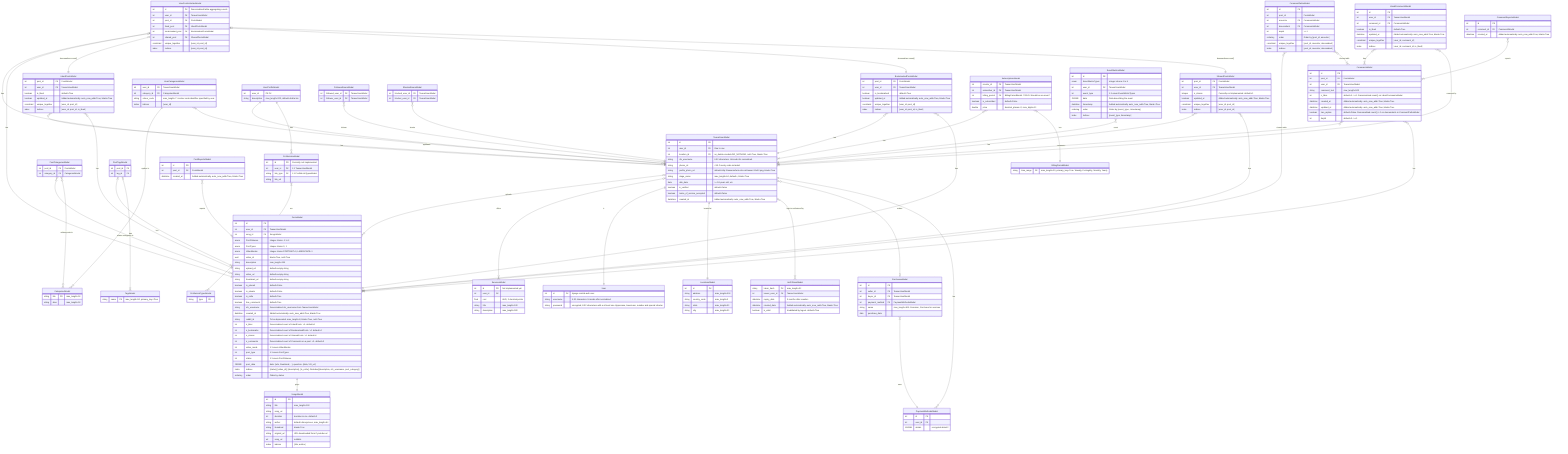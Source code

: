 erDiagram
        TeaserUserModel |o--o{ PostsModel : uploads
        TeaserUserModel |o--o{ ServicesModel : offers
        PostsModel ||--|| SongsModel : plays
        TeaserUserModel ||--|| User : is
        TeaserUserModel ||--|| LocationsModel : "located at"
        TeaserUserModel |o--o{ AuthTokenModel : "login is authorized by"
        User   {
            int id PK "django.contrib.auth user"
            string username  "6-32 characters. Unicode nfkc normalized."
            string password "encrypted, 8-32 characters with a at least one Uppercase, lowercase, number and special chacter"
        }
        TeaserUserModel {
            int id PK
            int user_id FK "One to one"
            int location_id FK "on_delete=models.DO_NOTHING, null=True, blank=True"
            string nfc_username "6-32 characters. Unicode nfc normalized."
            string phone_str "+XX Country code included."
            string profile_photo_url "default=http://teasernsfw.b-cdn.net/teaser-32x32.png, blank=True"
            string stage_name "max_length=64, default=, blank=True"
            date dob_date ">= 18 years old, utc"
            boolean is_verified "default=False"
            boolean terms_of_service_accepted "default=False"
            datetime created_at "Added automatically. auto_now_add=True, blank=True"
        }
        LocationsModel  {
            int id PK
            string address "max_length=300"
            string country_code "max_length=3"
            string state "max_length=30"
            string city "max_length=30"
        }
        AuthTokenModel  {
            string token_hash PK "max_length=32"
            int teaser_user_id FK "TeaserUserModel"
            datetime expiry_date "3 months after creation"
            datetime created_date "Added automatically. auto_now_add=True, blank=True"
            boolean is_valid "Invalidated by logout. default=True"
        }

        PostsModel {
            int id PK
            int user_id FK "TeaserUserModel"
            int song_id FK "SongsModel"

            enum PostStatuses "integer choice -1 to 8"
            enum PostTypes "integer choice 0, 1"
            enum VideoModes "integer choice PORTRAIT=0, LANDSCAPE=1"

            uuid video_id "blank=True, null=True"
            string description "max_length=200"
            string upload_url "default=empty string"
            string video_url "default=empty string"
            string thumbnail_url "default=empty string"

            boolean is_pinned "default=False"
            boolean is_private "default=False"
            boolean is_nsfw "default=True"
            boolean has_comments "default=True"
            string nfc_username "Denormalized nfc_username from TeaserUserModel"

            datetime created_at "Added automatically. auto_now_add=True, blank=True"
            string reddit_id "To be deprecated. max_length=8, blank=True, null=True"
            int n_likes "Denormalized count of LikedPosts. >0. default=0"
            int n_bookmarks "Denormalized count of BookmarkedPosts. >0. default=0"
            int n_shares "Denormalized count of SharedPosts. >0. default=0"
            int n_comments "Denormalized count of Comments on a post. >0. default=0"

            int video_mode "1:1 enum VideoModes"
            int post_type "1:1 enum PostTypes"
            int status "1:1 enum PostStatuses"

            JSONB post_data "data: {urls, thumbnail, ..}, question: {data, VO_url}"
            index indices "[status], [video_id], [description], [is_nsfw], GinIndex([description, nfc_username, post_category])"
            ordering order "Order by status"
        }

        PostCategoriesModel }o--o{ PostsModel : "relates categories to"
        PostCategoriesModel }o--o{ CategoriesModel : "relates posts to"
        PostCategoriesModel {
            int post_id FK "PostsModel"
            int category_id FK "CategoriesModel"
        }
        SongsModel   {
            int id PK
            string title "max_length=100"
            string song_url
            int duration "duration in ms. default=0"
            string author "default=Anonymous, max_length=64"
            string thumbnail "blank=True"
            string original_url "URL downloaded from if youtube url"
            url song_url "nullable"
            index indices "[title, author]"
        }
        ServicesModel  {
            int id PK "Not implemented yet."
            int user_id FK
            float cost "AUD, 2 decimal points"
            string title "max_length=100"
            string description "max_length=500"
        }

        LikedPostsModel }o--|| TeaserUserModel : has
        LikedPostsModel }o--|| PostsModel : has
        LikedPostsModel  {
            int post_id FK "PostsModel"
            int user_id FK "TeaserUserModel"
            boolean is_liked "default=True"
            boolean updated_at "Added automatically. auto_now_add=True, blank=True"
            constraint unique_together "[user_id, post_id]"
            index indices "[user_id, post_id, is_liked]"
        }

        BookmarkedPostsModel }o--|| TeaserUserModel : has
        BookmarkedPostsModel }o--|| PostsModel : has
        BookmarkedPostsModel {
            int post_id FK "PostsModel"
            int user_id FK "TeaserUserModel"
            boolean is_bookmarked "default=True"
            boolean updated_at "Added automatically. auto_now_add=True, blank=True"
            constraint unique_together "[user_id, post_id]"
            index indices "[user_id, post_id, is_liked]"
        }
        SharedPostsModel }o--|| TeaserUserModel : has
        SharedPostsModel }o--|| PostsModel : has

        SharedPostsModel    {
            int post_id FK "PostsModel"
            int user_id FK "TeaserUserModel"
            integer n_shares "Currently not implemented. default=0."
            boolean updated_at "Added automatically. auto_now_add=True, blank=True"
            constraint unique_together "[user_id, post_id]"
            index indices "[user_id, post_id]"
        }

        UserPostActivitiesModel |o--|| TeaserUserModel : has
        UserPostActivitiesModel |o--|| PostsModel : has
        UserPostActivitiesModel |o--|| LikedPostsModel : "denormalises count()"
        UserPostActivitiesModel |o--|| BookmarkedPostsModel : "denormalises count()"
        UserPostActivitiesModel |o--|| SharedPostsModel : "denormalises count()"
        UserPostActivitiesModel {
            int id PK "Denormalized table aggregating counts"
            int user_id FK "TeaserUserModel"
            int post_id FK "PostsModel"
            int liked_post FK "LikedPostsModel"
            int bookmarked_post FK "BookmarkedPostsModel"
            int shared_post FK "SharedPostsModel"
            constraint unique_together "[user_id, post_id]"
            index indices "[user_id, post_id]"
        }

        UserCategoriesModel ||--o{ CategoriesModel : "applies to"
        UserCategoriesModel }|--o{ TeaserUserModel : "applies to"
        CategoriesModel  {
            string title PK "max_length=50"
            string alias "max_length=50"
        }
        UserCategoriesModel {
            int user_id FK  "TeaserUserModel"
            int category_id FK "CategoriesModel"
            string colour_code "max_length=7. #colour code identifier specified by user"
            index indices "[user_id]"
        }
        UserProfileModel  {
            int user_id "PK FK"
            string description "max_length=200, default=Add a bio"
        }
        UserProfileModel ||--|| TeaserUserModel : has
        UserProfileModel ||--o{ ProfileLinksModel : has
        ProfileLinksModel }|--|{ ProfileLinkTypesModel : are
        ProfileLinksModel   {
            int id PK   "Currently not implemented"
            int user_id FK  "1:1 TeaserUserModel"
            string link_type FK "1:1 ProfileLinkTypesModel"
            string link_url
        }
        ProfileLinkTypesModel   {
            string type PK
        }


        PostTagsModel |o--|{ PostsModel : has
        PostTagsModel |o--|{ TagsModel : has
        TagsModel  {
            string name PK "max_length=50, primary_key=True"
        }
        PostTagsModel {
            int post_id FK
            int tag_id FK
        }

        FollowedUsersModel }o--|{ TeaserUserModel : follows
        BlockedUsersModel }o--|| TeaserUserModel : blocks
        FollowedUsersModel {
            int followed_user_id FK "TeaserUserModel"
            int follower_user_id FK "TeaserUserModel"
        }
        BlockedUsersModel {
            int blocked_user_id FK "TeaserUserModel"
            int blocker_user_id FK "TeaserUserModel"
        }

        CommentPathsModel }o--|{ PostsModel : "closure table"
        CommentPathsModel }o--|{ CommentsModel : "closure table"
        CommentsModel }o--|{ TeaserUserModel : comments
        CommentsModel }o--|{ PostsModel : has
        LikedCommentsModel }o--|{ CommentsModel : has
        LikedCommentsModel }o--|{ TeaserUserModel : "comment by"

        CommentsModel    {
            int id PK
            int post_id FK "PostsModel"
            int user_id FK "TeaserUserModel"
            string comment_text "max_length=500"
            int n_likes "default=0. >=0. Denormalized count() on LikedCommentsModel"
            datetime created_at "Added automatically. auto_now_add=True, blank=True"
            datetime updated_at "Added automatically. auto_now_add=True, blank=True"
            boolean has_replies "default=False. Denormalized count() > 0 on descendents in CommentPathsModel"
            int depth "default=0. >=0."
        }
        CommentPathsModel   {
            int id PK
            int post_id "PostsModel"
            int ancestor FK "CommentsModel"
            int descendent FK "CommentsModel"
            int depth ">= 0"
            ordering order "Order by [post_id, ancestor]"
            constraint unique_together "[post_id, ancestor, descendent]"
            index indices "[post_id, ancestor, descendent]"
        }
        LikedCommentsModel  {
            int id PK
            int user_id FK "TeaserUserModel"
            int comment_id FK "CommentsModel"
            boolean is_liked "default=True"
            datetime updated_at "Added automatically. auto_now_add=True, blank=True"
            constraint unique_together "[user_id, comment_id]"
            index indices "[user_id, comment_id, is_liked]"
        }
        SubscriptionsModel }o--|{ TeaserUserModel : has
        SubscriptionsModel }|--|| BillingPeriodModel : has
        SubscriptionsModel   {
            int creator_id FK "TeaserUserModel"
            int subscriber_id FK "TeaserUserModel"
            int billing_period FK "BillingPeriodModel. TODO: Should be an enum?"
            boolean is_subscribed "default=False"
            double price "decimal_places=2, max_digits=10"
        }

        BillingPeriodModel   {
            string time_range PK "max_length=20, primary_key=True. Weekly, Fortnightly, Monthly, Yearly"
        }

        TeaserUserModel }o--o| PurchasesModel : makes
        TeaserUserModel ||--o{ PaymentMethodsModel : has
        PurchasesModel }|--|| PaymentMethodsModel : uses
        PurchasesModel   {
            int id PK
            int seller_id FK "TeaserUserModel"
            int buyer_id FK "TeaserUserModel"
            int payment_method FK "PaymentMethodsModel"
            string name "max_length=300. Donation, Purchase for services"
            date purchase_date
        }

        PaymentMethodsModel {
            int id PK
            int user_id FK
            JSONB details "encrypted details?"
        }

        EventMetricsModel }o--|| TeaserUserModel : event
        EventMetricsModel {
            int id PK
            enum EventMetricTypes "integer choice 0 to 8"
            int user_id FK "TeaserUserModel"
            int event_type "1:1 enum EventMetricTypes"
            JSONB data "Data describing the event"
            datetime timestamp "Added automatically. auto_now_add=True, blank=True"
            ordering order "Order by [event_type, -timestamp]"
            index indices "[event_type, timestamp]"
        }

        PostReportsModel }o--|{ PostsModel : reports
        PostReportsModel    {
            int id PK
            int post_id FK "PostsModel"
            datetime created_at "Added automatically. auto_now_add=True, blank=True"
        }
        CommentReportsModel }o--|{ CommentsModel : reports
        CommentReportsModel    {
            int id PK
            int comment_id FK "CommentsModel"
            datetime created_at "Added automatically. auto_now_add=True, blank=True"
        }